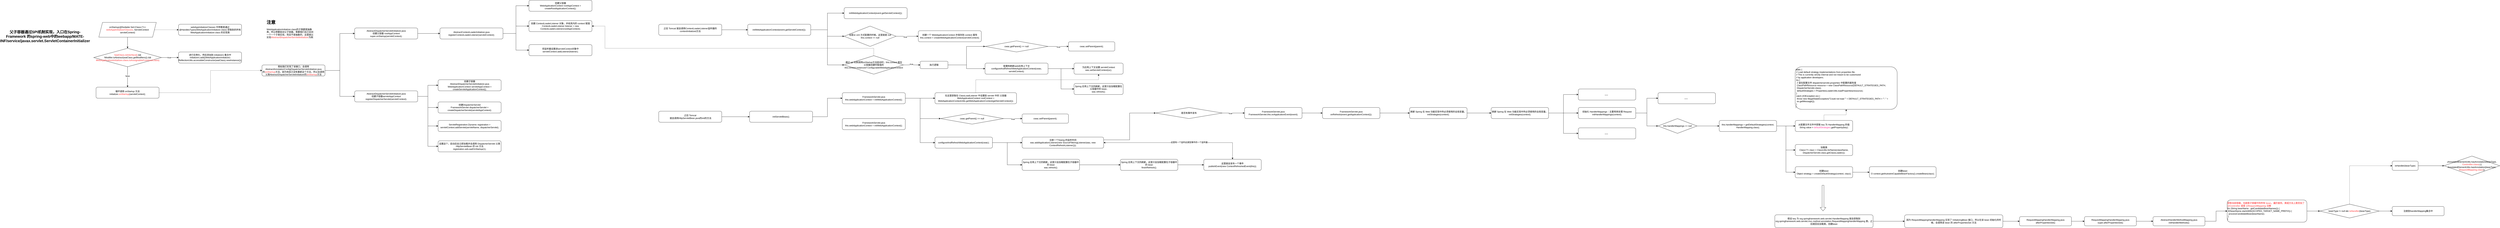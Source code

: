 <mxfile version="16.1.2" type="github">
  <diagram id="70LiV7wz0bi2Di8q39UR" name="第 1 页">
    <mxGraphModel dx="1577" dy="4300" grid="1" gridSize="10" guides="1" tooltips="1" connect="1" arrows="1" fold="1" page="1" pageScale="1" pageWidth="2339" pageHeight="3300" math="0" shadow="0">
      <root>
        <mxCell id="0" />
        <mxCell id="1" parent="0" />
        <mxCell id="CxRJg8WJ5stTx7T4FeH7-5" style="edgeStyle=orthogonalEdgeStyle;rounded=0;orthogonalLoop=1;jettySize=auto;html=1;exitX=1;exitY=0.5;exitDx=0;exitDy=0;fontColor=#FF6666;dashed=1;" parent="1" source="CxRJg8WJ5stTx7T4FeH7-1" target="CxRJg8WJ5stTx7T4FeH7-4" edge="1">
          <mxGeometry relative="1" as="geometry" />
        </mxCell>
        <mxCell id="CxRJg8WJ5stTx7T4FeH7-7" style="edgeStyle=orthogonalEdgeStyle;rounded=0;orthogonalLoop=1;jettySize=auto;html=1;exitX=0.5;exitY=1;exitDx=0;exitDy=0;fontColor=#000000;" parent="1" source="CxRJg8WJ5stTx7T4FeH7-1" target="CxRJg8WJ5stTx7T4FeH7-6" edge="1">
          <mxGeometry relative="1" as="geometry" />
        </mxCell>
        <mxCell id="CxRJg8WJ5stTx7T4FeH7-1" value="onStartup(@Nullable Set&amp;lt;Class&amp;lt;?&amp;gt;&amp;gt; &lt;b&gt;&lt;font color=&quot;#ff6666&quot;&gt;webAppInitializerClasses&lt;/font&gt;&lt;/b&gt;, ServletContext servletContext)" style="shape=parallelogram;perimeter=parallelogramPerimeter;whiteSpace=wrap;html=1;fixedSize=1;" parent="1" vertex="1">
          <mxGeometry x="570" y="80" width="310" height="80" as="geometry" />
        </mxCell>
        <mxCell id="CxRJg8WJ5stTx7T4FeH7-3" value="&lt;b&gt;&lt;font style=&quot;font-size: 20px&quot;&gt;父子容器通过SPI机制实现，入口在Spring-Framework 的spring-web中的webapp/MATE-INF/service/javax.servlet.ServletContainerInitializer&lt;/font&gt;&lt;/b&gt;" style="text;html=1;strokeColor=none;fillColor=none;align=center;verticalAlign=middle;whiteSpace=wrap;rounded=0;" parent="1" vertex="1">
          <mxGeometry x="40" y="30" width="480" height="250" as="geometry" />
        </mxCell>
        <mxCell id="CxRJg8WJ5stTx7T4FeH7-4" value="&lt;font color=&quot;#000000&quot;&gt;webAppInitializerClasses 中参数是通过 @HandlesTypes(WebApplicationInitializer.class) 获取到的所有 WebApplicationInitializer.class 的实现类&lt;/font&gt;" style="rounded=1;whiteSpace=wrap;html=1;fontColor=#FF6666;" parent="1" vertex="1">
          <mxGeometry x="1000" y="90" width="340" height="60" as="geometry" />
        </mxCell>
        <mxCell id="CxRJg8WJ5stTx7T4FeH7-10" style="edgeStyle=orthogonalEdgeStyle;rounded=0;orthogonalLoop=1;jettySize=auto;html=1;exitX=1;exitY=0.5;exitDx=0;exitDy=0;fontColor=#000000;" parent="1" source="CxRJg8WJ5stTx7T4FeH7-6" target="CxRJg8WJ5stTx7T4FeH7-9" edge="1">
          <mxGeometry relative="1" as="geometry" />
        </mxCell>
        <mxCell id="CxRJg8WJ5stTx7T4FeH7-11" value="true" style="edgeLabel;html=1;align=center;verticalAlign=middle;resizable=0;points=[];fontColor=#000000;" parent="CxRJg8WJ5stTx7T4FeH7-10" vertex="1" connectable="0">
          <mxGeometry x="-0.232" y="-2" relative="1" as="geometry">
            <mxPoint x="7" y="-2" as="offset" />
          </mxGeometry>
        </mxCell>
        <mxCell id="CxRJg8WJ5stTx7T4FeH7-13" style="edgeStyle=orthogonalEdgeStyle;rounded=0;orthogonalLoop=1;jettySize=auto;html=1;exitX=0.5;exitY=1;exitDx=0;exitDy=0;fontColor=#000000;" parent="1" source="CxRJg8WJ5stTx7T4FeH7-6" target="CxRJg8WJ5stTx7T4FeH7-12" edge="1">
          <mxGeometry relative="1" as="geometry" />
        </mxCell>
        <mxCell id="CxRJg8WJ5stTx7T4FeH7-14" value="false" style="edgeLabel;html=1;align=center;verticalAlign=middle;resizable=0;points=[];fontColor=#000000;" parent="CxRJg8WJ5stTx7T4FeH7-13" vertex="1" connectable="0">
          <mxGeometry x="-0.091" relative="1" as="geometry">
            <mxPoint as="offset" />
          </mxGeometry>
        </mxCell>
        <mxCell id="CxRJg8WJ5stTx7T4FeH7-6" value="&lt;b&gt;!waiClass.isInterface() &lt;/b&gt;&lt;font color=&quot;#000000&quot;&gt;&amp;amp;&amp;amp; !Modifier.isAbstract(waiClass.getModifiers()) &amp;amp;&amp;amp;&lt;/font&gt;&lt;br&gt;&lt;b&gt;WebApplicationInitializer.class.isAssignableFrom(waiClass)&lt;/b&gt;" style="rhombus;whiteSpace=wrap;html=1;fontColor=#FF6666;" parent="1" vertex="1">
          <mxGeometry x="542.5" y="220" width="365" height="100" as="geometry" />
        </mxCell>
        <mxCell id="CxRJg8WJ5stTx7T4FeH7-9" value="&lt;font color=&quot;#000000&quot;&gt;进行实例化，然后添加到 initializers 集合中&lt;br&gt;&lt;/font&gt;&lt;div&gt;&lt;font color=&quot;#000000&quot;&gt;initializers.add((WebApplicationInitializer)&lt;/font&gt;&lt;/div&gt;&lt;div&gt;&lt;font color=&quot;#000000&quot;&gt;&lt;span&gt;        &lt;/span&gt;ReflectionUtils.accessibleConstructor(waiClass).newInstance());&lt;/font&gt;&lt;/div&gt;" style="rounded=1;whiteSpace=wrap;html=1;fontColor=#FF6666;" parent="1" vertex="1">
          <mxGeometry x="1000" y="240" width="340" height="60" as="geometry" />
        </mxCell>
        <mxCell id="CxRJg8WJ5stTx7T4FeH7-18" style="edgeStyle=orthogonalEdgeStyle;rounded=0;orthogonalLoop=1;jettySize=auto;html=1;exitX=1;exitY=0.5;exitDx=0;exitDy=0;entryX=0;entryY=0.5;entryDx=0;entryDy=0;fontSize=20;fontColor=#FF6666;dashed=1;" parent="1" source="CxRJg8WJ5stTx7T4FeH7-12" target="CxRJg8WJ5stTx7T4FeH7-17" edge="1">
          <mxGeometry relative="1" as="geometry" />
        </mxCell>
        <mxCell id="CxRJg8WJ5stTx7T4FeH7-12" value="&lt;div&gt;&lt;font color=&quot;#000000&quot;&gt;循环调用 onStartup 方法&lt;/font&gt;&lt;/div&gt;&lt;div&gt;&lt;span style=&quot;color: rgb(0 , 0 , 0)&quot;&gt;   &lt;/span&gt;&lt;font color=&quot;#000000&quot;&gt;initializer.&lt;/font&gt;&lt;b&gt;onStartup&lt;/b&gt;&lt;font color=&quot;#000000&quot;&gt;(servletContext);&lt;/font&gt;&lt;/div&gt;" style="rounded=1;whiteSpace=wrap;html=1;fontColor=#FF6666;" parent="1" vertex="1">
          <mxGeometry x="555" y="430" width="340" height="60" as="geometry" />
        </mxCell>
        <mxCell id="CxRJg8WJ5stTx7T4FeH7-16" value="&lt;h1&gt;&lt;font color=&quot;#000000&quot;&gt;注意&lt;/font&gt;&lt;/h1&gt;&lt;p&gt;&lt;font color=&quot;#000000&quot;&gt;WebApplicationInitializer.class的子类都是抽象类，所以想要启动父子容器，需要我们自己去创一个一个子类实现，而且不是抽象的，这里就以实现&lt;/font&gt;&lt;b&gt;AbstractDispatcherServletInitializer&lt;/b&gt;&lt;font color=&quot;#000000&quot;&gt;为例&lt;/font&gt;&lt;br&gt;&lt;/p&gt;" style="text;html=1;strokeColor=none;fillColor=none;spacing=5;spacingTop=-20;whiteSpace=wrap;overflow=hidden;rounded=0;fontColor=#FF6666;" parent="1" vertex="1">
          <mxGeometry x="1470" y="60" width="270" height="120" as="geometry" />
        </mxCell>
        <mxCell id="CxRJg8WJ5stTx7T4FeH7-21" style="edgeStyle=orthogonalEdgeStyle;rounded=0;orthogonalLoop=1;jettySize=auto;html=1;exitX=1;exitY=0.5;exitDx=0;exitDy=0;entryX=0;entryY=0.5;entryDx=0;entryDy=0;fontSize=20;fontColor=#FF6666;" parent="1" source="CxRJg8WJ5stTx7T4FeH7-17" target="CxRJg8WJ5stTx7T4FeH7-19" edge="1">
          <mxGeometry relative="1" as="geometry" />
        </mxCell>
        <mxCell id="CxRJg8WJ5stTx7T4FeH7-22" style="edgeStyle=orthogonalEdgeStyle;rounded=0;orthogonalLoop=1;jettySize=auto;html=1;exitX=1;exitY=0.5;exitDx=0;exitDy=0;entryX=0;entryY=0.5;entryDx=0;entryDy=0;fontSize=20;fontColor=#FF6666;" parent="1" source="CxRJg8WJ5stTx7T4FeH7-17" target="CxRJg8WJ5stTx7T4FeH7-20" edge="1">
          <mxGeometry relative="1" as="geometry" />
        </mxCell>
        <mxCell id="CxRJg8WJ5stTx7T4FeH7-17" value="&lt;font color=&quot;#000000&quot;&gt;假如我们实现了该接口，会调用&lt;br&gt;AbstractAnnotationConfigDispatcherServletInitializer.java&lt;br&gt;的&lt;/font&gt;&lt;b&gt;onStartup&lt;/b&gt;&lt;font color=&quot;#000000&quot;&gt;方法，因为他自己没有重新这个方法，所以会调用父类AbstractDispatcherServletInitializer的&lt;/font&gt;&lt;b&gt;onStartup&lt;/b&gt;&lt;font color=&quot;#000000&quot;&gt;方法&lt;/font&gt;&lt;font color=&quot;#000000&quot;&gt;&lt;br&gt;&lt;/font&gt;" style="rounded=1;whiteSpace=wrap;html=1;fontColor=#FF6666;" parent="1" vertex="1">
          <mxGeometry x="1450" y="310" width="340" height="60" as="geometry" />
        </mxCell>
        <mxCell id="CxRJg8WJ5stTx7T4FeH7-24" style="edgeStyle=orthogonalEdgeStyle;rounded=0;orthogonalLoop=1;jettySize=auto;html=1;exitX=1;exitY=0.5;exitDx=0;exitDy=0;entryX=0;entryY=0.5;entryDx=0;entryDy=0;fontSize=20;fontColor=#FF6666;" parent="1" source="CxRJg8WJ5stTx7T4FeH7-19" target="CxRJg8WJ5stTx7T4FeH7-23" edge="1">
          <mxGeometry relative="1" as="geometry" />
        </mxCell>
        <mxCell id="CxRJg8WJ5stTx7T4FeH7-19" value="&lt;font color=&quot;#000000&quot;&gt;&lt;div&gt;AbstractDispatcherServletInitializer.java&lt;br&gt;&lt;/div&gt;&lt;div&gt;创建父容器 rootAppContext&lt;/div&gt;&lt;div&gt;&lt;span&gt;  &lt;/span&gt;super.onStartup(servletContext);&lt;/div&gt;&lt;/font&gt;" style="rounded=1;whiteSpace=wrap;html=1;fontColor=#FF6666;" parent="1" vertex="1">
          <mxGeometry x="1950" y="110" width="340" height="60" as="geometry" />
        </mxCell>
        <mxCell id="CxRJg8WJ5stTx7T4FeH7-32" style="edgeStyle=orthogonalEdgeStyle;rounded=0;orthogonalLoop=1;jettySize=auto;html=1;exitX=1;exitY=0.5;exitDx=0;exitDy=0;entryX=0;entryY=0.5;entryDx=0;entryDy=0;fontSize=20;fontColor=#FF6666;" parent="1" source="CxRJg8WJ5stTx7T4FeH7-20" target="CxRJg8WJ5stTx7T4FeH7-31" edge="1">
          <mxGeometry relative="1" as="geometry" />
        </mxCell>
        <mxCell id="CxRJg8WJ5stTx7T4FeH7-34" style="edgeStyle=orthogonalEdgeStyle;rounded=0;orthogonalLoop=1;jettySize=auto;html=1;exitX=1;exitY=0.5;exitDx=0;exitDy=0;entryX=0;entryY=0.5;entryDx=0;entryDy=0;fontSize=20;fontColor=#FF6666;" parent="1" source="CxRJg8WJ5stTx7T4FeH7-20" target="CxRJg8WJ5stTx7T4FeH7-33" edge="1">
          <mxGeometry relative="1" as="geometry" />
        </mxCell>
        <mxCell id="CxRJg8WJ5stTx7T4FeH7-36" style="edgeStyle=orthogonalEdgeStyle;rounded=0;orthogonalLoop=1;jettySize=auto;html=1;exitX=1;exitY=0.5;exitDx=0;exitDy=0;entryX=0;entryY=0.5;entryDx=0;entryDy=0;fontSize=20;fontColor=#FF6666;" parent="1" source="CxRJg8WJ5stTx7T4FeH7-20" target="CxRJg8WJ5stTx7T4FeH7-35" edge="1">
          <mxGeometry relative="1" as="geometry" />
        </mxCell>
        <mxCell id="CxRJg8WJ5stTx7T4FeH7-38" style="edgeStyle=orthogonalEdgeStyle;rounded=0;orthogonalLoop=1;jettySize=auto;html=1;exitX=1;exitY=0.5;exitDx=0;exitDy=0;entryX=0;entryY=0.5;entryDx=0;entryDy=0;fontSize=20;fontColor=#FF6666;" parent="1" source="CxRJg8WJ5stTx7T4FeH7-20" target="CxRJg8WJ5stTx7T4FeH7-37" edge="1">
          <mxGeometry relative="1" as="geometry" />
        </mxCell>
        <mxCell id="CxRJg8WJ5stTx7T4FeH7-20" value="&lt;font color=&quot;#000000&quot;&gt;&lt;div&gt;AbstractDispatcherServletInitializer.java&lt;/div&gt;&lt;div&gt;创建子容器servletAppContext&lt;/div&gt;&lt;div&gt;&lt;span&gt;  &lt;/span&gt;registerDispatcherServlet(servletContext);&lt;/div&gt;&lt;/font&gt;" style="rounded=1;whiteSpace=wrap;html=1;fontColor=#FF6666;" parent="1" vertex="1">
          <mxGeometry x="1950" y="450" width="340" height="60" as="geometry" />
        </mxCell>
        <mxCell id="CxRJg8WJ5stTx7T4FeH7-26" style="edgeStyle=orthogonalEdgeStyle;rounded=0;orthogonalLoop=1;jettySize=auto;html=1;exitX=1;exitY=0.5;exitDx=0;exitDy=0;entryX=0;entryY=0.5;entryDx=0;entryDy=0;fontSize=20;fontColor=#FF6666;" parent="1" source="CxRJg8WJ5stTx7T4FeH7-23" target="CxRJg8WJ5stTx7T4FeH7-25" edge="1">
          <mxGeometry relative="1" as="geometry" />
        </mxCell>
        <mxCell id="CxRJg8WJ5stTx7T4FeH7-28" style="edgeStyle=orthogonalEdgeStyle;rounded=0;orthogonalLoop=1;jettySize=auto;html=1;exitX=1;exitY=0.5;exitDx=0;exitDy=0;fontSize=20;fontColor=#FF6666;" parent="1" source="CxRJg8WJ5stTx7T4FeH7-23" target="CxRJg8WJ5stTx7T4FeH7-27" edge="1">
          <mxGeometry relative="1" as="geometry" />
        </mxCell>
        <mxCell id="CxRJg8WJ5stTx7T4FeH7-30" style="edgeStyle=orthogonalEdgeStyle;rounded=0;orthogonalLoop=1;jettySize=auto;html=1;exitX=1;exitY=0.5;exitDx=0;exitDy=0;entryX=0;entryY=0.5;entryDx=0;entryDy=0;fontSize=20;fontColor=#FF6666;" parent="1" source="CxRJg8WJ5stTx7T4FeH7-23" target="CxRJg8WJ5stTx7T4FeH7-29" edge="1">
          <mxGeometry relative="1" as="geometry" />
        </mxCell>
        <mxCell id="CxRJg8WJ5stTx7T4FeH7-23" value="&lt;font color=&quot;#000000&quot;&gt;&lt;div&gt;AbstractContextLoaderInitializer.java&lt;br&gt;&lt;/div&gt;&lt;div&gt;&lt;span&gt;  &lt;/span&gt;registerContextLoaderListener(servletContext);&lt;/div&gt;&lt;/font&gt;" style="rounded=1;whiteSpace=wrap;html=1;fontColor=#FF6666;" parent="1" vertex="1">
          <mxGeometry x="2410" y="110" width="340" height="60" as="geometry" />
        </mxCell>
        <mxCell id="CxRJg8WJ5stTx7T4FeH7-25" value="&lt;font color=&quot;#000000&quot;&gt;&lt;div&gt;创建父容器&lt;/div&gt;&lt;div&gt;&lt;span&gt;  &lt;/span&gt;WebApplicationContext rootAppContext = createRootApplicationContext();&lt;/div&gt;&lt;/font&gt;" style="rounded=1;whiteSpace=wrap;html=1;fontColor=#FF6666;" parent="1" vertex="1">
          <mxGeometry x="2890" y="-40" width="340" height="60" as="geometry" />
        </mxCell>
        <mxCell id="CxRJg8WJ5stTx7T4FeH7-27" value="&lt;font color=&quot;#000000&quot;&gt;&lt;div&gt;&lt;span&gt;创建 ContextLoaderListener 对象，并给其内的 context 赋值&lt;/span&gt;&lt;br&gt;&lt;/div&gt;&lt;div&gt;&lt;div&gt;&lt;span&gt;   &lt;/span&gt;ContextLoaderListener listener = new ContextLoaderListener(rootAppContext);&lt;/div&gt;&lt;/div&gt;&lt;/font&gt;" style="rounded=1;whiteSpace=wrap;html=1;fontColor=#FF6666;" parent="1" vertex="1">
          <mxGeometry x="2890" y="70" width="340" height="60" as="geometry" />
        </mxCell>
        <mxCell id="CxRJg8WJ5stTx7T4FeH7-29" value="&lt;font color=&quot;#000000&quot;&gt;将监听器设置进&lt;/font&gt;&lt;span style=&quot;color: rgb(0 , 0 , 0)&quot;&gt;servletContext对象中&lt;br&gt;&lt;/span&gt;&lt;span style=&quot;color: rgb(0 , 0 , 0)&quot;&gt;servletContext&lt;/span&gt;&lt;font color=&quot;#000000&quot;&gt;.addListener(listener);&lt;br&gt;&lt;/font&gt;" style="rounded=1;whiteSpace=wrap;html=1;fontColor=#FF6666;" parent="1" vertex="1">
          <mxGeometry x="2890" y="200" width="340" height="60" as="geometry" />
        </mxCell>
        <mxCell id="CxRJg8WJ5stTx7T4FeH7-31" value="&lt;div style=&quot;color: rgb(0 , 0 , 0)&quot;&gt;创建子容器&lt;/div&gt;&lt;font color=&quot;#000000&quot;&gt;&lt;div&gt;AbstractDispatcherServletInitializer.java&lt;/div&gt;&lt;div&gt;&lt;span&gt;WebApplicationContext servletAppContext = createServletApplicationContext();&lt;/span&gt;&lt;br&gt;&lt;/div&gt;&lt;/font&gt;" style="rounded=1;whiteSpace=wrap;html=1;fontColor=#FF6666;" parent="1" vertex="1">
          <mxGeometry x="2400" y="390" width="340" height="60" as="geometry" />
        </mxCell>
        <mxCell id="CxRJg8WJ5stTx7T4FeH7-33" value="&lt;div&gt;&lt;font color=&quot;#000000&quot;&gt;创建DispatcherServlet&lt;/font&gt;&lt;/div&gt;&lt;div&gt;&lt;font color=&quot;#000000&quot;&gt;FrameworkServlet dispatcherServlet = createDispatcherServlet(servletAppContext);&lt;/font&gt;&lt;br&gt;&lt;/div&gt;" style="rounded=1;whiteSpace=wrap;html=1;fontColor=#FF6666;" parent="1" vertex="1">
          <mxGeometry x="2400" y="510" width="340" height="60" as="geometry" />
        </mxCell>
        <mxCell id="CxRJg8WJ5stTx7T4FeH7-35" value="&lt;div&gt;&lt;font color=&quot;#000000&quot;&gt;ServletRegistration.Dynamic registration = servletContext.addServlet(servletName, dispatcherServlet);&lt;/font&gt;&lt;br&gt;&lt;/div&gt;" style="rounded=1;whiteSpace=wrap;html=1;fontColor=#FF6666;" parent="1" vertex="1">
          <mxGeometry x="2400" y="610" width="340" height="60" as="geometry" />
        </mxCell>
        <mxCell id="CxRJg8WJ5stTx7T4FeH7-37" value="&lt;div&gt;&lt;div&gt;&lt;font color=&quot;#000000&quot;&gt;设置这个，启动后会立即加载并会调用 DispatcherServlet 父类 HttpServletBean 的 init 方法&lt;/font&gt;&lt;/div&gt;&lt;div&gt;&lt;font color=&quot;#000000&quot;&gt;&lt;span&gt;  &lt;/span&gt;registration.setLoadOnStartup(1);&lt;/font&gt;&lt;/div&gt;&lt;/div&gt;" style="rounded=1;whiteSpace=wrap;html=1;fontColor=#FF6666;" parent="1" vertex="1">
          <mxGeometry x="2400" y="720" width="340" height="60" as="geometry" />
        </mxCell>
        <mxCell id="CxRJg8WJ5stTx7T4FeH7-42" style="edgeStyle=orthogonalEdgeStyle;rounded=0;orthogonalLoop=1;jettySize=auto;html=1;exitX=1;exitY=0.5;exitDx=0;exitDy=0;entryX=0;entryY=0.5;entryDx=0;entryDy=0;fontSize=20;fontColor=#FF6666;" parent="1" source="CxRJg8WJ5stTx7T4FeH7-40" target="CxRJg8WJ5stTx7T4FeH7-41" edge="1">
          <mxGeometry relative="1" as="geometry" />
        </mxCell>
        <mxCell id="CxRJg8WJ5stTx7T4FeH7-40" value="&lt;font color=&quot;#000000&quot;&gt;之后 Tomcat 就会调用ContextLoaderListener监听器的contextInitialized方法&lt;/font&gt;" style="rounded=1;whiteSpace=wrap;html=1;fontColor=#FF6666;" parent="1" vertex="1">
          <mxGeometry x="3590" y="90" width="340" height="60" as="geometry" />
        </mxCell>
        <mxCell id="CxRJg8WJ5stTx7T4FeH7-44" style="edgeStyle=orthogonalEdgeStyle;rounded=0;orthogonalLoop=1;jettySize=auto;html=1;exitX=1;exitY=0.5;exitDx=0;exitDy=0;entryX=0;entryY=0.5;entryDx=0;entryDy=0;fontSize=20;fontColor=#FF6666;" parent="1" source="CxRJg8WJ5stTx7T4FeH7-41" target="CxRJg8WJ5stTx7T4FeH7-43" edge="1">
          <mxGeometry relative="1" as="geometry" />
        </mxCell>
        <mxCell id="CxRJg8WJ5stTx7T4FeH7-51" style="edgeStyle=orthogonalEdgeStyle;rounded=0;orthogonalLoop=1;jettySize=auto;html=1;exitX=1;exitY=0.5;exitDx=0;exitDy=0;entryX=0;entryY=0.5;entryDx=0;entryDy=0;fontSize=12;fontColor=#000000;" parent="1" source="CxRJg8WJ5stTx7T4FeH7-41" target="CxRJg8WJ5stTx7T4FeH7-50" edge="1">
          <mxGeometry relative="1" as="geometry" />
        </mxCell>
        <mxCell id="Ng5JVmeW-zNZZsK0bWua-3" style="edgeStyle=orthogonalEdgeStyle;rounded=0;orthogonalLoop=1;jettySize=auto;html=1;exitX=1;exitY=0.5;exitDx=0;exitDy=0;entryX=0;entryY=0.5;entryDx=0;entryDy=0;" edge="1" parent="1" source="CxRJg8WJ5stTx7T4FeH7-41" target="Ng5JVmeW-zNZZsK0bWua-1">
          <mxGeometry relative="1" as="geometry" />
        </mxCell>
        <mxCell id="CxRJg8WJ5stTx7T4FeH7-41" value="&lt;font color=&quot;#000000&quot;&gt;initWebApplicationContext(event.getServletContext());&lt;/font&gt;" style="rounded=1;whiteSpace=wrap;html=1;fontColor=#FF6666;" parent="1" vertex="1">
          <mxGeometry x="4070" y="90" width="340" height="60" as="geometry" />
        </mxCell>
        <mxCell id="CxRJg8WJ5stTx7T4FeH7-43" value="&lt;font color=&quot;#000000&quot;&gt;initWebApplicationContext(event.getServletContext());&lt;/font&gt;" style="rounded=1;whiteSpace=wrap;html=1;fontColor=#FF6666;" parent="1" vertex="1">
          <mxGeometry x="4590" width="340" height="60" as="geometry" />
        </mxCell>
        <mxCell id="CxRJg8WJ5stTx7T4FeH7-53" style="edgeStyle=orthogonalEdgeStyle;rounded=0;orthogonalLoop=1;jettySize=auto;html=1;exitX=1;exitY=0.5;exitDx=0;exitDy=0;fontSize=12;fontColor=#000000;" parent="1" source="CxRJg8WJ5stTx7T4FeH7-50" target="CxRJg8WJ5stTx7T4FeH7-52" edge="1">
          <mxGeometry relative="1" as="geometry" />
        </mxCell>
        <mxCell id="Ng5JVmeW-zNZZsK0bWua-2" value="true" style="edgeLabel;html=1;align=center;verticalAlign=middle;resizable=0;points=[];" vertex="1" connectable="0" parent="CxRJg8WJ5stTx7T4FeH7-53">
          <mxGeometry x="-0.167" y="-4" relative="1" as="geometry">
            <mxPoint as="offset" />
          </mxGeometry>
        </mxCell>
        <mxCell id="CxRJg8WJ5stTx7T4FeH7-50" value="当是以 xml 方式配置的时候，这里就是 null &lt;br&gt;this.context == null" style="rhombus;whiteSpace=wrap;html=1;fontSize=12;fontColor=#000000;" parent="1" vertex="1">
          <mxGeometry x="4590" y="100" width="280" height="110" as="geometry" />
        </mxCell>
        <mxCell id="CxRJg8WJ5stTx7T4FeH7-52" value="&lt;div&gt;&lt;font color=&quot;#000000&quot;&gt;创建一个 WebApplicationContext 并保存到 context 属性&lt;/font&gt;&lt;/div&gt;&lt;div&gt;&lt;font color=&quot;#000000&quot;&gt;&lt;span&gt;    &lt;/span&gt;this.context = createWebApplicationContext(servletContext);&lt;/font&gt;&lt;/div&gt;" style="rounded=1;whiteSpace=wrap;html=1;fontColor=#FF6666;" parent="1" vertex="1">
          <mxGeometry x="4990" y="125" width="340" height="60" as="geometry" />
        </mxCell>
        <mxCell id="Ng5JVmeW-zNZZsK0bWua-4" style="edgeStyle=orthogonalEdgeStyle;rounded=0;orthogonalLoop=1;jettySize=auto;html=1;exitX=0.5;exitY=0;exitDx=0;exitDy=0;entryX=1;entryY=0.5;entryDx=0;entryDy=0;dashed=1;" edge="1" parent="1" source="Ng5JVmeW-zNZZsK0bWua-1" target="CxRJg8WJ5stTx7T4FeH7-27">
          <mxGeometry relative="1" as="geometry">
            <Array as="points">
              <mxPoint x="4750" y="220" />
              <mxPoint x="3300" y="220" />
              <mxPoint x="3300" y="100" />
            </Array>
          </mxGeometry>
        </mxCell>
        <mxCell id="Ng5JVmeW-zNZZsK0bWua-6" style="edgeStyle=orthogonalEdgeStyle;rounded=0;orthogonalLoop=1;jettySize=auto;html=1;exitX=1;exitY=0.5;exitDx=0;exitDy=0;entryX=0;entryY=0.5;entryDx=0;entryDy=0;" edge="1" parent="1" source="Ng5JVmeW-zNZZsK0bWua-1" target="Ng5JVmeW-zNZZsK0bWua-5">
          <mxGeometry relative="1" as="geometry" />
        </mxCell>
        <mxCell id="Ng5JVmeW-zNZZsK0bWua-7" value="true" style="edgeLabel;html=1;align=center;verticalAlign=middle;resizable=0;points=[];" vertex="1" connectable="0" parent="Ng5JVmeW-zNZZsK0bWua-6">
          <mxGeometry x="-0.073" y="4" relative="1" as="geometry">
            <mxPoint x="1" as="offset" />
          </mxGeometry>
        </mxCell>
        <mxCell id="Ng5JVmeW-zNZZsK0bWua-1" value="通过 spi 机制调用onStartup方法启动时，this.context 是在父容器创建时赋值的&lt;br&gt;this.context instanceof ConfigurableWebApplicationContext" style="rhombus;whiteSpace=wrap;html=1;fontSize=12;fontColor=#000000;" vertex="1" parent="1">
          <mxGeometry x="4590" y="260" width="320" height="100" as="geometry" />
        </mxCell>
        <mxCell id="Ng5JVmeW-zNZZsK0bWua-9" style="edgeStyle=orthogonalEdgeStyle;rounded=0;orthogonalLoop=1;jettySize=auto;html=1;exitX=1;exitY=0.5;exitDx=0;exitDy=0;entryX=0;entryY=0.5;entryDx=0;entryDy=0;" edge="1" parent="1" source="Ng5JVmeW-zNZZsK0bWua-5" target="Ng5JVmeW-zNZZsK0bWua-8">
          <mxGeometry relative="1" as="geometry" />
        </mxCell>
        <mxCell id="Ng5JVmeW-zNZZsK0bWua-14" style="edgeStyle=orthogonalEdgeStyle;rounded=0;orthogonalLoop=1;jettySize=auto;html=1;exitX=1;exitY=0.5;exitDx=0;exitDy=0;entryX=0;entryY=0.5;entryDx=0;entryDy=0;" edge="1" parent="1" source="Ng5JVmeW-zNZZsK0bWua-5" target="Ng5JVmeW-zNZZsK0bWua-10">
          <mxGeometry relative="1" as="geometry" />
        </mxCell>
        <mxCell id="Ng5JVmeW-zNZZsK0bWua-5" value="&lt;font color=&quot;#000000&quot;&gt;执行逻辑&lt;/font&gt;" style="rounded=1;whiteSpace=wrap;html=1;fontColor=#FF6666;" vertex="1" parent="1">
          <mxGeometry x="5000" y="290" width="150" height="40" as="geometry" />
        </mxCell>
        <mxCell id="Ng5JVmeW-zNZZsK0bWua-12" style="edgeStyle=orthogonalEdgeStyle;rounded=0;orthogonalLoop=1;jettySize=auto;html=1;exitX=1;exitY=0.5;exitDx=0;exitDy=0;" edge="1" parent="1" source="Ng5JVmeW-zNZZsK0bWua-8" target="Ng5JVmeW-zNZZsK0bWua-11">
          <mxGeometry relative="1" as="geometry" />
        </mxCell>
        <mxCell id="Ng5JVmeW-zNZZsK0bWua-13" value="true" style="edgeLabel;html=1;align=center;verticalAlign=middle;resizable=0;points=[];" vertex="1" connectable="0" parent="Ng5JVmeW-zNZZsK0bWua-12">
          <mxGeometry x="-0.011" y="-3" relative="1" as="geometry">
            <mxPoint x="1" as="offset" />
          </mxGeometry>
        </mxCell>
        <mxCell id="Ng5JVmeW-zNZZsK0bWua-8" value="&lt;font color=&quot;#000000&quot;&gt;cwac.getParent() == null&lt;/font&gt;" style="rhombus;whiteSpace=wrap;html=1;fontColor=#FF6666;" vertex="1" parent="1">
          <mxGeometry x="5350" y="180" width="340" height="60" as="geometry" />
        </mxCell>
        <mxCell id="Ng5JVmeW-zNZZsK0bWua-16" style="edgeStyle=orthogonalEdgeStyle;rounded=0;orthogonalLoop=1;jettySize=auto;html=1;exitX=1;exitY=0.5;exitDx=0;exitDy=0;" edge="1" parent="1" source="Ng5JVmeW-zNZZsK0bWua-10" target="Ng5JVmeW-zNZZsK0bWua-15">
          <mxGeometry relative="1" as="geometry" />
        </mxCell>
        <mxCell id="Ng5JVmeW-zNZZsK0bWua-18" style="edgeStyle=orthogonalEdgeStyle;rounded=0;orthogonalLoop=1;jettySize=auto;html=1;exitX=1;exitY=0.5;exitDx=0;exitDy=0;entryX=0;entryY=0.5;entryDx=0;entryDy=0;" edge="1" parent="1" source="Ng5JVmeW-zNZZsK0bWua-10" target="Ng5JVmeW-zNZZsK0bWua-17">
          <mxGeometry relative="1" as="geometry" />
        </mxCell>
        <mxCell id="Ng5JVmeW-zNZZsK0bWua-10" value="&lt;div&gt;&lt;font color=&quot;#000000&quot;&gt;配置和刷新web应用上下文&lt;/font&gt;&lt;/div&gt;&lt;div&gt;&lt;font color=&quot;#000000&quot;&gt;&lt;span&gt;					&lt;/span&gt;configureAndRefreshWebApplicationContext(cwac, servletContext);&lt;/font&gt;&lt;/div&gt;" style="rounded=1;whiteSpace=wrap;html=1;fontColor=#FF6666;" vertex="1" parent="1">
          <mxGeometry x="5350" y="300" width="340" height="60" as="geometry" />
        </mxCell>
        <mxCell id="Ng5JVmeW-zNZZsK0bWua-11" value="&lt;font color=&quot;#000000&quot;&gt;cwac.setParent(parent);&lt;/font&gt;" style="rounded=1;whiteSpace=wrap;html=1;fontColor=#FF6666;" vertex="1" parent="1">
          <mxGeometry x="5800" y="185" width="250" height="50" as="geometry" />
        </mxCell>
        <mxCell id="Ng5JVmeW-zNZZsK0bWua-15" value="&lt;div&gt;&lt;font color=&quot;#000000&quot;&gt;为应用上下文设置 servletContext&lt;/font&gt;&lt;/div&gt;&lt;div&gt;&lt;font color=&quot;#000000&quot;&gt;&lt;span&gt;		&lt;/span&gt;wac.setServletContext(sc);&lt;/font&gt;&lt;/div&gt;" style="rounded=1;whiteSpace=wrap;html=1;fontColor=#FF6666;" vertex="1" parent="1">
          <mxGeometry x="5830" y="300" width="265" height="60" as="geometry" />
        </mxCell>
        <mxCell id="Ng5JVmeW-zNZZsK0bWua-17" value="&lt;div&gt;&lt;font color=&quot;#000000&quot;&gt;Spring 应用上下文的刷新，这里只会加载配置在父容器中的 bean,&lt;/font&gt;&lt;/div&gt;&lt;div&gt;&lt;font color=&quot;#000000&quot;&gt;&lt;span&gt;		&lt;/span&gt;wac.refresh();&lt;/font&gt;&lt;/div&gt;" style="rounded=1;whiteSpace=wrap;html=1;fontColor=#FF6666;" vertex="1" parent="1">
          <mxGeometry x="5830" y="410" width="265" height="60" as="geometry" />
        </mxCell>
        <mxCell id="Ng5JVmeW-zNZZsK0bWua-21" style="edgeStyle=orthogonalEdgeStyle;rounded=0;orthogonalLoop=1;jettySize=auto;html=1;exitX=1;exitY=0.5;exitDx=0;exitDy=0;" edge="1" parent="1" source="Ng5JVmeW-zNZZsK0bWua-19" target="Ng5JVmeW-zNZZsK0bWua-20">
          <mxGeometry relative="1" as="geometry" />
        </mxCell>
        <mxCell id="Ng5JVmeW-zNZZsK0bWua-19" value="&lt;font color=&quot;#000000&quot;&gt;之后 Tomcat&lt;br&gt;&amp;nbsp;就会调用HttpServletBean.java的init的方法&lt;/font&gt;" style="rounded=1;whiteSpace=wrap;html=1;fontColor=#FF6666;" vertex="1" parent="1">
          <mxGeometry x="3590" y="560" width="340" height="60" as="geometry" />
        </mxCell>
        <mxCell id="Ng5JVmeW-zNZZsK0bWua-23" style="edgeStyle=orthogonalEdgeStyle;rounded=0;orthogonalLoop=1;jettySize=auto;html=1;exitX=1;exitY=0.5;exitDx=0;exitDy=0;entryX=0;entryY=0.5;entryDx=0;entryDy=0;" edge="1" parent="1" source="Ng5JVmeW-zNZZsK0bWua-20" target="Ng5JVmeW-zNZZsK0bWua-22">
          <mxGeometry relative="1" as="geometry" />
        </mxCell>
        <mxCell id="Ng5JVmeW-zNZZsK0bWua-20" value="&lt;font color=&quot;#000000&quot;&gt;initServletBean();&lt;/font&gt;" style="rounded=1;whiteSpace=wrap;html=1;fontColor=#FF6666;" vertex="1" parent="1">
          <mxGeometry x="4080" y="560" width="340" height="60" as="geometry" />
        </mxCell>
        <mxCell id="Ng5JVmeW-zNZZsK0bWua-26" style="edgeStyle=orthogonalEdgeStyle;rounded=0;orthogonalLoop=1;jettySize=auto;html=1;exitX=1;exitY=0.5;exitDx=0;exitDy=0;" edge="1" parent="1" source="Ng5JVmeW-zNZZsK0bWua-22" target="Ng5JVmeW-zNZZsK0bWua-25">
          <mxGeometry relative="1" as="geometry" />
        </mxCell>
        <mxCell id="Ng5JVmeW-zNZZsK0bWua-30" style="edgeStyle=orthogonalEdgeStyle;rounded=0;orthogonalLoop=1;jettySize=auto;html=1;exitX=1;exitY=0.5;exitDx=0;exitDy=0;entryX=0;entryY=0.5;entryDx=0;entryDy=0;" edge="1" parent="1" source="Ng5JVmeW-zNZZsK0bWua-22" target="Ng5JVmeW-zNZZsK0bWua-33">
          <mxGeometry relative="1" as="geometry">
            <Array as="points">
              <mxPoint x="5000" y="490" />
              <mxPoint x="5000" y="600" />
              <mxPoint x="5110" y="600" />
            </Array>
          </mxGeometry>
        </mxCell>
        <mxCell id="Ng5JVmeW-zNZZsK0bWua-36" style="edgeStyle=orthogonalEdgeStyle;rounded=0;orthogonalLoop=1;jettySize=auto;html=1;exitX=1;exitY=0.5;exitDx=0;exitDy=0;entryX=0;entryY=0.5;entryDx=0;entryDy=0;" edge="1" parent="1" source="Ng5JVmeW-zNZZsK0bWua-22" target="Ng5JVmeW-zNZZsK0bWua-29">
          <mxGeometry relative="1" as="geometry" />
        </mxCell>
        <mxCell id="Ng5JVmeW-zNZZsK0bWua-22" value="&lt;font color=&quot;#000000&quot;&gt;FrameworkServlet.java&lt;br&gt;this.webApplicationContext = initWebApplicationContext();&lt;/font&gt;" style="rounded=1;whiteSpace=wrap;html=1;fontColor=#FF6666;" vertex="1" parent="1">
          <mxGeometry x="4580" y="460" width="340" height="60" as="geometry" />
        </mxCell>
        <mxCell id="Ng5JVmeW-zNZZsK0bWua-24" value="&lt;font color=&quot;#000000&quot;&gt;FrameworkServlet.java&lt;br&gt;this.webApplicationContext = initWebApplicationContext();&lt;/font&gt;" style="rounded=1;whiteSpace=wrap;html=1;fontColor=#FF6666;" vertex="1" parent="1">
          <mxGeometry x="4580" y="600" width="340" height="60" as="geometry" />
        </mxCell>
        <mxCell id="Ng5JVmeW-zNZZsK0bWua-27" style="edgeStyle=orthogonalEdgeStyle;rounded=0;orthogonalLoop=1;jettySize=auto;html=1;exitX=0.5;exitY=0;exitDx=0;exitDy=0;entryX=0.5;entryY=1;entryDx=0;entryDy=0;dashed=1;" edge="1" parent="1" source="Ng5JVmeW-zNZZsK0bWua-25" target="Ng5JVmeW-zNZZsK0bWua-15">
          <mxGeometry relative="1" as="geometry">
            <Array as="points">
              <mxPoint x="5300" y="390" />
              <mxPoint x="5962" y="390" />
            </Array>
          </mxGeometry>
        </mxCell>
        <mxCell id="Ng5JVmeW-zNZZsK0bWua-25" value="&lt;div&gt;&lt;font color=&quot;#000000&quot;&gt;在这里获取在 ClassLoadListener 中设置到 servlet 中的 父容器&lt;/font&gt;&lt;/div&gt;&lt;div&gt;&lt;font color=&quot;#000000&quot;&gt;&lt;span&gt;		&lt;/span&gt;WebApplicationContext rootContext =&lt;/font&gt;&lt;/div&gt;&lt;div&gt;&lt;font color=&quot;#000000&quot;&gt;&lt;span&gt;				&lt;/span&gt;WebApplicationContextUtils.getWebApplicationContext(getServletContext());&lt;/font&gt;&lt;/div&gt;" style="rounded=1;whiteSpace=wrap;html=1;fontColor=#FF6666;" vertex="1" parent="1">
          <mxGeometry x="5080" y="460" width="440" height="60" as="geometry" />
        </mxCell>
        <mxCell id="Ng5JVmeW-zNZZsK0bWua-38" style="edgeStyle=orthogonalEdgeStyle;rounded=0;orthogonalLoop=1;jettySize=auto;html=1;exitX=1;exitY=0.5;exitDx=0;exitDy=0;entryX=0;entryY=0.5;entryDx=0;entryDy=0;" edge="1" parent="1" source="Ng5JVmeW-zNZZsK0bWua-29" target="Ng5JVmeW-zNZZsK0bWua-37">
          <mxGeometry relative="1" as="geometry" />
        </mxCell>
        <mxCell id="Ng5JVmeW-zNZZsK0bWua-40" style="edgeStyle=orthogonalEdgeStyle;rounded=0;orthogonalLoop=1;jettySize=auto;html=1;exitX=1;exitY=0.5;exitDx=0;exitDy=0;" edge="1" parent="1" source="Ng5JVmeW-zNZZsK0bWua-29" target="Ng5JVmeW-zNZZsK0bWua-39">
          <mxGeometry relative="1" as="geometry" />
        </mxCell>
        <mxCell id="Ng5JVmeW-zNZZsK0bWua-29" value="&lt;font color=&quot;#000000&quot;&gt;configureAndRefreshWebApplicationContext(cwac);&lt;/font&gt;" style="rounded=1;whiteSpace=wrap;html=1;fontColor=#FF6666;" vertex="1" parent="1">
          <mxGeometry x="5080" y="700" width="310" height="60" as="geometry" />
        </mxCell>
        <mxCell id="Ng5JVmeW-zNZZsK0bWua-31" style="edgeStyle=orthogonalEdgeStyle;rounded=0;orthogonalLoop=1;jettySize=auto;html=1;exitX=1;exitY=0.5;exitDx=0;exitDy=0;" edge="1" parent="1" source="Ng5JVmeW-zNZZsK0bWua-33" target="Ng5JVmeW-zNZZsK0bWua-34">
          <mxGeometry relative="1" as="geometry" />
        </mxCell>
        <mxCell id="Ng5JVmeW-zNZZsK0bWua-32" value="true" style="edgeLabel;html=1;align=center;verticalAlign=middle;resizable=0;points=[];" vertex="1" connectable="0" parent="Ng5JVmeW-zNZZsK0bWua-31">
          <mxGeometry x="-0.011" y="-3" relative="1" as="geometry">
            <mxPoint x="1" as="offset" />
          </mxGeometry>
        </mxCell>
        <mxCell id="Ng5JVmeW-zNZZsK0bWua-33" value="&lt;font color=&quot;#000000&quot;&gt;cwac.getParent() == null&lt;/font&gt;" style="rhombus;whiteSpace=wrap;html=1;fontColor=#FF6666;" vertex="1" parent="1">
          <mxGeometry x="5110" y="570" width="340" height="60" as="geometry" />
        </mxCell>
        <mxCell id="Ng5JVmeW-zNZZsK0bWua-34" value="&lt;font color=&quot;#000000&quot;&gt;cwac.setParent(parent);&lt;/font&gt;" style="rounded=1;whiteSpace=wrap;html=1;fontColor=#FF6666;" vertex="1" parent="1">
          <mxGeometry x="5550" y="575" width="250" height="50" as="geometry" />
        </mxCell>
        <mxCell id="Ng5JVmeW-zNZZsK0bWua-42" style="edgeStyle=orthogonalEdgeStyle;rounded=0;orthogonalLoop=1;jettySize=auto;html=1;exitX=1;exitY=0.5;exitDx=0;exitDy=0;" edge="1" parent="1" source="Ng5JVmeW-zNZZsK0bWua-37" target="Ng5JVmeW-zNZZsK0bWua-41">
          <mxGeometry relative="1" as="geometry" />
        </mxCell>
        <mxCell id="Ng5JVmeW-zNZZsK0bWua-37" value="&lt;span style=&quot;color: rgb(0 , 0 , 0)&quot;&gt;Spring 应用上下文的刷新，这里只会加载配置在子容器中的 bean&lt;br&gt;&lt;/span&gt;&lt;font color=&quot;#000000&quot;&gt;wac.refresh();&lt;/font&gt;" style="rounded=1;whiteSpace=wrap;html=1;fontColor=#FF6666;" vertex="1" parent="1">
          <mxGeometry x="5550" y="820" width="310" height="60" as="geometry" />
        </mxCell>
        <mxCell id="Ng5JVmeW-zNZZsK0bWua-47" style="edgeStyle=orthogonalEdgeStyle;rounded=0;orthogonalLoop=1;jettySize=auto;html=1;dashed=1;" edge="1" parent="1" source="Ng5JVmeW-zNZZsK0bWua-39" target="Ng5JVmeW-zNZZsK0bWua-43">
          <mxGeometry relative="1" as="geometry" />
        </mxCell>
        <mxCell id="Ng5JVmeW-zNZZsK0bWua-49" style="edgeStyle=orthogonalEdgeStyle;rounded=0;orthogonalLoop=1;jettySize=auto;html=1;exitX=1;exitY=0.25;exitDx=0;exitDy=0;entryX=0;entryY=0.5;entryDx=0;entryDy=0;" edge="1" parent="1" source="Ng5JVmeW-zNZZsK0bWua-39" target="Ng5JVmeW-zNZZsK0bWua-48">
          <mxGeometry relative="1" as="geometry" />
        </mxCell>
        <mxCell id="Ng5JVmeW-zNZZsK0bWua-39" value="&lt;font color=&quot;#000000&quot;&gt;注册一个Srping 的监听时间&lt;br&gt;wac.addApplicationListener(new SourceFilteringListener(wac, new ContextRefreshListener()));&lt;/font&gt;" style="rounded=1;whiteSpace=wrap;html=1;fontColor=#FF6666;" vertex="1" parent="1">
          <mxGeometry x="5550" y="700" width="440" height="60" as="geometry" />
        </mxCell>
        <mxCell id="Ng5JVmeW-zNZZsK0bWua-44" style="edgeStyle=orthogonalEdgeStyle;rounded=0;orthogonalLoop=1;jettySize=auto;html=1;exitX=1;exitY=0.5;exitDx=0;exitDy=0;" edge="1" parent="1" source="Ng5JVmeW-zNZZsK0bWua-41" target="Ng5JVmeW-zNZZsK0bWua-43">
          <mxGeometry relative="1" as="geometry" />
        </mxCell>
        <mxCell id="Ng5JVmeW-zNZZsK0bWua-41" value="&lt;span style=&quot;color: rgb(0 , 0 , 0)&quot;&gt;Spring 应用上下文的刷新，这里只会加载配置在子容器中的 bean&lt;br&gt;&lt;/span&gt;&lt;font color=&quot;#000000&quot;&gt;finishRefresh();&lt;/font&gt;" style="rounded=1;whiteSpace=wrap;html=1;fontColor=#FF6666;" vertex="1" parent="1">
          <mxGeometry x="6080" y="820" width="310" height="60" as="geometry" />
        </mxCell>
        <mxCell id="Ng5JVmeW-zNZZsK0bWua-45" style="edgeStyle=orthogonalEdgeStyle;rounded=0;orthogonalLoop=1;jettySize=auto;html=1;exitX=0.5;exitY=0;exitDx=0;exitDy=0;entryX=1;entryY=0.5;entryDx=0;entryDy=0;dashed=1;" edge="1" parent="1" source="Ng5JVmeW-zNZZsK0bWua-43" target="Ng5JVmeW-zNZZsK0bWua-39">
          <mxGeometry relative="1" as="geometry" />
        </mxCell>
        <mxCell id="Ng5JVmeW-zNZZsK0bWua-46" value="这里有一个监听此类型事件的一个监听器" style="edgeLabel;html=1;align=center;verticalAlign=middle;resizable=0;points=[];" vertex="1" connectable="0" parent="Ng5JVmeW-zNZZsK0bWua-45">
          <mxGeometry x="-0.174" y="-2" relative="1" as="geometry">
            <mxPoint as="offset" />
          </mxGeometry>
        </mxCell>
        <mxCell id="Ng5JVmeW-zNZZsK0bWua-43" value="&lt;font color=&quot;#000000&quot;&gt;这里就会发布一个事件&lt;br&gt;publishEvent(new ContextRefreshedEvent(this));&lt;/font&gt;" style="rounded=1;whiteSpace=wrap;html=1;fontColor=#FF6666;" vertex="1" parent="1">
          <mxGeometry x="6530" y="820" width="310" height="60" as="geometry" />
        </mxCell>
        <mxCell id="Ng5JVmeW-zNZZsK0bWua-51" style="edgeStyle=orthogonalEdgeStyle;rounded=0;orthogonalLoop=1;jettySize=auto;html=1;exitX=1;exitY=0.5;exitDx=0;exitDy=0;" edge="1" parent="1" source="Ng5JVmeW-zNZZsK0bWua-48" target="Ng5JVmeW-zNZZsK0bWua-50">
          <mxGeometry relative="1" as="geometry" />
        </mxCell>
        <mxCell id="Ng5JVmeW-zNZZsK0bWua-52" value="true" style="edgeLabel;html=1;align=center;verticalAlign=middle;resizable=0;points=[];" vertex="1" connectable="0" parent="Ng5JVmeW-zNZZsK0bWua-51">
          <mxGeometry x="-0.272" y="-2" relative="1" as="geometry">
            <mxPoint as="offset" />
          </mxGeometry>
        </mxCell>
        <mxCell id="Ng5JVmeW-zNZZsK0bWua-48" value="&lt;font color=&quot;#000000&quot;&gt;是否有事件发布&lt;/font&gt;" style="rhombus;whiteSpace=wrap;html=1;fontColor=#FF6666;" vertex="1" parent="1">
          <mxGeometry x="6270" y="540" width="360" height="60" as="geometry" />
        </mxCell>
        <mxCell id="Ng5JVmeW-zNZZsK0bWua-54" style="edgeStyle=orthogonalEdgeStyle;rounded=0;orthogonalLoop=1;jettySize=auto;html=1;exitX=1;exitY=0.5;exitDx=0;exitDy=0;entryX=0;entryY=0.5;entryDx=0;entryDy=0;" edge="1" parent="1" source="Ng5JVmeW-zNZZsK0bWua-50" target="Ng5JVmeW-zNZZsK0bWua-53">
          <mxGeometry relative="1" as="geometry" />
        </mxCell>
        <mxCell id="Ng5JVmeW-zNZZsK0bWua-50" value="&lt;font color=&quot;#000000&quot;&gt;FrameworkServlet.java&lt;br&gt;FrameworkServlet.this.onApplicationEvent(event);&lt;/font&gt;" style="rounded=1;whiteSpace=wrap;html=1;fontColor=#FF6666;" vertex="1" parent="1">
          <mxGeometry x="6750" y="540" width="310" height="60" as="geometry" />
        </mxCell>
        <mxCell id="Ng5JVmeW-zNZZsK0bWua-56" style="edgeStyle=orthogonalEdgeStyle;rounded=0;orthogonalLoop=1;jettySize=auto;html=1;exitX=1;exitY=0.5;exitDx=0;exitDy=0;" edge="1" parent="1" source="Ng5JVmeW-zNZZsK0bWua-53" target="Ng5JVmeW-zNZZsK0bWua-55">
          <mxGeometry relative="1" as="geometry" />
        </mxCell>
        <mxCell id="Ng5JVmeW-zNZZsK0bWua-53" value="&lt;font color=&quot;#000000&quot;&gt;FrameworkServlet.java&lt;br&gt;onRefresh(event.getApplicationContext());&lt;/font&gt;" style="rounded=1;whiteSpace=wrap;html=1;fontColor=#FF6666;" vertex="1" parent="1">
          <mxGeometry x="7170" y="540" width="310" height="60" as="geometry" />
        </mxCell>
        <mxCell id="Ng5JVmeW-zNZZsK0bWua-59" style="edgeStyle=orthogonalEdgeStyle;rounded=0;orthogonalLoop=1;jettySize=auto;html=1;exitX=1;exitY=0.5;exitDx=0;exitDy=0;entryX=0;entryY=0.5;entryDx=0;entryDy=0;" edge="1" parent="1" source="Ng5JVmeW-zNZZsK0bWua-55" target="Ng5JVmeW-zNZZsK0bWua-57">
          <mxGeometry relative="1" as="geometry" />
        </mxCell>
        <mxCell id="Ng5JVmeW-zNZZsK0bWua-55" value="&lt;div&gt;&lt;font color=&quot;#000000&quot;&gt;刷新 Spring 在 Web 功能实现中所必须使用的全局变量。&lt;/font&gt;&lt;/div&gt;&lt;div&gt;&lt;font color=&quot;#000000&quot;&gt;&lt;span&gt;		&lt;/span&gt;initStrategies(context);&lt;/font&gt;&lt;/div&gt;" style="rounded=1;whiteSpace=wrap;html=1;fontColor=#FF6666;" vertex="1" parent="1">
          <mxGeometry x="7640" y="540" width="310" height="60" as="geometry" />
        </mxCell>
        <mxCell id="Ng5JVmeW-zNZZsK0bWua-61" style="edgeStyle=orthogonalEdgeStyle;rounded=0;orthogonalLoop=1;jettySize=auto;html=1;exitX=1;exitY=0.5;exitDx=0;exitDy=0;entryX=0;entryY=0.5;entryDx=0;entryDy=0;" edge="1" parent="1" source="Ng5JVmeW-zNZZsK0bWua-57" target="Ng5JVmeW-zNZZsK0bWua-60">
          <mxGeometry relative="1" as="geometry" />
        </mxCell>
        <mxCell id="Ng5JVmeW-zNZZsK0bWua-64" style="edgeStyle=orthogonalEdgeStyle;rounded=0;orthogonalLoop=1;jettySize=auto;html=1;exitX=1;exitY=0.5;exitDx=0;exitDy=0;" edge="1" parent="1" source="Ng5JVmeW-zNZZsK0bWua-57" target="Ng5JVmeW-zNZZsK0bWua-63">
          <mxGeometry relative="1" as="geometry" />
        </mxCell>
        <mxCell id="Ng5JVmeW-zNZZsK0bWua-65" style="edgeStyle=orthogonalEdgeStyle;rounded=0;orthogonalLoop=1;jettySize=auto;html=1;exitX=1;exitY=0.5;exitDx=0;exitDy=0;entryX=0;entryY=0.5;entryDx=0;entryDy=0;" edge="1" parent="1" source="Ng5JVmeW-zNZZsK0bWua-57" target="Ng5JVmeW-zNZZsK0bWua-62">
          <mxGeometry relative="1" as="geometry" />
        </mxCell>
        <mxCell id="Ng5JVmeW-zNZZsK0bWua-57" value="&lt;div&gt;&lt;font color=&quot;#000000&quot;&gt;刷新 Spring 在 Web 功能实现中所必须使用的全局变量。&lt;/font&gt;&lt;/div&gt;&lt;div&gt;&lt;font color=&quot;#000000&quot;&gt;&lt;span&gt;		&lt;/span&gt;initStrategies(context);&lt;/font&gt;&lt;/div&gt;" style="rounded=1;whiteSpace=wrap;html=1;fontColor=#FF6666;" vertex="1" parent="1">
          <mxGeometry x="8080" y="540" width="310" height="60" as="geometry" />
        </mxCell>
        <mxCell id="Ng5JVmeW-zNZZsK0bWua-60" value="&lt;div&gt;&lt;font color=&quot;#000000&quot;&gt;。。。&lt;/font&gt;&lt;/div&gt;" style="rounded=1;whiteSpace=wrap;html=1;fontColor=#FF6666;" vertex="1" parent="1">
          <mxGeometry x="8550" y="440" width="310" height="60" as="geometry" />
        </mxCell>
        <mxCell id="Ng5JVmeW-zNZZsK0bWua-62" value="&lt;div&gt;&lt;font color=&quot;#000000&quot;&gt;。。。&lt;/font&gt;&lt;/div&gt;" style="rounded=1;whiteSpace=wrap;html=1;fontColor=#FF6666;" vertex="1" parent="1">
          <mxGeometry x="8550" y="650" width="310" height="60" as="geometry" />
        </mxCell>
        <mxCell id="Ng5JVmeW-zNZZsK0bWua-67" style="edgeStyle=orthogonalEdgeStyle;rounded=0;orthogonalLoop=1;jettySize=auto;html=1;exitX=1;exitY=0.5;exitDx=0;exitDy=0;entryX=0;entryY=0.5;entryDx=0;entryDy=0;" edge="1" parent="1" source="Ng5JVmeW-zNZZsK0bWua-63" target="Ng5JVmeW-zNZZsK0bWua-66">
          <mxGeometry relative="1" as="geometry" />
        </mxCell>
        <mxCell id="Ng5JVmeW-zNZZsK0bWua-69" style="edgeStyle=orthogonalEdgeStyle;rounded=0;orthogonalLoop=1;jettySize=auto;html=1;exitX=1;exitY=0.5;exitDx=0;exitDy=0;entryX=0;entryY=0.5;entryDx=0;entryDy=0;" edge="1" parent="1" source="Ng5JVmeW-zNZZsK0bWua-63" target="Ng5JVmeW-zNZZsK0bWua-68">
          <mxGeometry relative="1" as="geometry" />
        </mxCell>
        <mxCell id="Ng5JVmeW-zNZZsK0bWua-63" value="&lt;div&gt;&lt;font color=&quot;#000000&quot;&gt;初始化 HandlerMappings：主要用来处理 Request&lt;/font&gt;&lt;/div&gt;&lt;div&gt;&lt;font color=&quot;#000000&quot;&gt;&lt;span&gt;		&lt;/span&gt;initHandlerMappings(context);&lt;/font&gt;&lt;/div&gt;" style="rounded=1;whiteSpace=wrap;html=1;fontColor=#FF6666;" vertex="1" parent="1">
          <mxGeometry x="8550" y="540" width="310" height="60" as="geometry" />
        </mxCell>
        <mxCell id="Ng5JVmeW-zNZZsK0bWua-66" value="&lt;div&gt;&lt;font color=&quot;#000000&quot;&gt;。。。&lt;/font&gt;&lt;/div&gt;" style="rounded=1;whiteSpace=wrap;html=1;fontColor=#FF6666;" vertex="1" parent="1">
          <mxGeometry x="8980" y="460" width="310" height="60" as="geometry" />
        </mxCell>
        <mxCell id="Ng5JVmeW-zNZZsK0bWua-71" style="edgeStyle=orthogonalEdgeStyle;rounded=0;orthogonalLoop=1;jettySize=auto;html=1;exitX=1;exitY=0.5;exitDx=0;exitDy=0;" edge="1" parent="1" source="Ng5JVmeW-zNZZsK0bWua-68" target="Ng5JVmeW-zNZZsK0bWua-70">
          <mxGeometry relative="1" as="geometry" />
        </mxCell>
        <mxCell id="Ng5JVmeW-zNZZsK0bWua-68" value="this.handlerMappings == null" style="rhombus;whiteSpace=wrap;html=1;" vertex="1" parent="1">
          <mxGeometry x="8980" y="600" width="210" height="80" as="geometry" />
        </mxCell>
        <mxCell id="Ng5JVmeW-zNZZsK0bWua-73" style="edgeStyle=orthogonalEdgeStyle;rounded=0;orthogonalLoop=1;jettySize=auto;html=1;exitX=1;exitY=0.5;exitDx=0;exitDy=0;entryX=0;entryY=0.5;entryDx=0;entryDy=0;" edge="1" parent="1" source="Ng5JVmeW-zNZZsK0bWua-70" target="Ng5JVmeW-zNZZsK0bWua-72">
          <mxGeometry relative="1" as="geometry" />
        </mxCell>
        <mxCell id="Ng5JVmeW-zNZZsK0bWua-80" style="edgeStyle=orthogonalEdgeStyle;rounded=0;orthogonalLoop=1;jettySize=auto;html=1;exitX=1;exitY=0.5;exitDx=0;exitDy=0;entryX=0;entryY=0.5;entryDx=0;entryDy=0;fontColor=#000000;" edge="1" parent="1" source="Ng5JVmeW-zNZZsK0bWua-70" target="Ng5JVmeW-zNZZsK0bWua-76">
          <mxGeometry relative="1" as="geometry" />
        </mxCell>
        <mxCell id="Ng5JVmeW-zNZZsK0bWua-81" style="edgeStyle=orthogonalEdgeStyle;rounded=0;orthogonalLoop=1;jettySize=auto;html=1;exitX=1;exitY=0.5;exitDx=0;exitDy=0;entryX=0;entryY=0.5;entryDx=0;entryDy=0;fontColor=#000000;" edge="1" parent="1" source="Ng5JVmeW-zNZZsK0bWua-70" target="Ng5JVmeW-zNZZsK0bWua-77">
          <mxGeometry relative="1" as="geometry" />
        </mxCell>
        <mxCell id="Ng5JVmeW-zNZZsK0bWua-70" value="&lt;font color=&quot;#000000&quot;&gt;this.handlerMappings = getDefaultStrategies(context, HandlerMapping.class);&lt;/font&gt;" style="rounded=1;whiteSpace=wrap;html=1;fontColor=#FF6666;" vertex="1" parent="1">
          <mxGeometry x="9310" y="610" width="310" height="60" as="geometry" />
        </mxCell>
        <mxCell id="Ng5JVmeW-zNZZsK0bWua-75" style="edgeStyle=orthogonalEdgeStyle;rounded=0;orthogonalLoop=1;jettySize=auto;html=1;exitX=0.5;exitY=0;exitDx=0;exitDy=0;entryX=0.5;entryY=1;entryDx=0;entryDy=0;dashed=1;" edge="1" parent="1" source="Ng5JVmeW-zNZZsK0bWua-72" target="Ng5JVmeW-zNZZsK0bWua-74">
          <mxGeometry relative="1" as="geometry" />
        </mxCell>
        <mxCell id="Ng5JVmeW-zNZZsK0bWua-72" value="&lt;font color=&quot;#000000&quot;&gt;从配置文件文件中获取 key 为&amp;nbsp;&lt;/font&gt;&lt;span style=&quot;color: rgb(0 , 0 , 0)&quot;&gt;HandlerMapping 的值&lt;/span&gt;&lt;font color=&quot;#000000&quot;&gt;&lt;br&gt;String value = &lt;/font&gt;&lt;font color=&quot;#ff3399&quot;&gt;defaultStrategies&lt;/font&gt;&lt;font color=&quot;#000000&quot;&gt;.getProperty(key);&lt;/font&gt;" style="rounded=1;whiteSpace=wrap;html=1;fontColor=#FF6666;" vertex="1" parent="1">
          <mxGeometry x="9720" y="610" width="310" height="60" as="geometry" />
        </mxCell>
        <mxCell id="Ng5JVmeW-zNZZsK0bWua-74" value="&lt;div&gt;&lt;font color=&quot;#000000&quot;&gt;static {&lt;/font&gt;&lt;/div&gt;&lt;div&gt;&lt;font color=&quot;#000000&quot;&gt;&lt;span&gt;		&lt;/span&gt;&lt;span style=&quot;white-space: pre&quot;&gt;	&lt;/span&gt;// Load default strategy implementations from properties file.&lt;/font&gt;&lt;/div&gt;&lt;div&gt;&lt;font color=&quot;#000000&quot;&gt;&lt;span&gt;		&lt;/span&gt;&lt;span style=&quot;white-space: pre&quot;&gt;	&lt;/span&gt;// This is currently strictly internal and not meant to be customized&lt;/font&gt;&lt;/div&gt;&lt;div&gt;&lt;font color=&quot;#000000&quot;&gt;&lt;span&gt;		&lt;/span&gt;&lt;span style=&quot;white-space: pre&quot;&gt;	&lt;/span&gt;// by application developers.&lt;/font&gt;&lt;/div&gt;&lt;div&gt;&lt;font color=&quot;#000000&quot;&gt;&lt;span&gt;		&lt;/span&gt;&lt;span style=&quot;white-space: pre&quot;&gt;	&lt;/span&gt;try {&lt;/font&gt;&lt;/div&gt;&lt;div&gt;&lt;font color=&quot;#000000&quot;&gt;&lt;span style=&quot;white-space: pre&quot;&gt;	&lt;/span&gt;&lt;span style=&quot;white-space: pre&quot;&gt;	&lt;/span&gt;// 装在配置文件 dispatcherservlet.properties 中配置的属性值&lt;br&gt;&lt;/font&gt;&lt;/div&gt;&lt;div&gt;&lt;font color=&quot;#000000&quot;&gt;&lt;span&gt;			&lt;/span&gt;&lt;span style=&quot;white-space: pre&quot;&gt;	&lt;/span&gt;&lt;span style=&quot;white-space: pre&quot;&gt;	&lt;/span&gt;ClassPathResource resource = new ClassPathResource(DEFAULT_STRATEGIES_PATH, &lt;span style=&quot;white-space: pre&quot;&gt;	&lt;/span&gt;&lt;span style=&quot;white-space: pre&quot;&gt;	&lt;/span&gt;DispatcherServlet.class);&lt;/font&gt;&lt;/div&gt;&lt;div&gt;&lt;font color=&quot;#000000&quot;&gt;&lt;span&gt;			&lt;/span&gt;&lt;span style=&quot;white-space: pre&quot;&gt;	&lt;/span&gt;&lt;span style=&quot;white-space: pre&quot;&gt;	&lt;/span&gt;defaultStrategies = PropertiesLoaderUtils.loadProperties(resource);&lt;/font&gt;&lt;/div&gt;&lt;div&gt;&lt;font color=&quot;#000000&quot;&gt;&lt;span&gt;		&lt;/span&gt;&lt;span style=&quot;white-space: pre&quot;&gt;	&lt;/span&gt;}&lt;/font&gt;&lt;/div&gt;&lt;div&gt;&lt;font color=&quot;#000000&quot;&gt;&lt;span&gt;		&lt;/span&gt;&lt;span style=&quot;white-space: pre&quot;&gt;	&lt;/span&gt;catch (IOException ex) {&lt;/font&gt;&lt;/div&gt;&lt;div&gt;&lt;font color=&quot;#000000&quot;&gt;&lt;span&gt;			&lt;/span&gt;&lt;span style=&quot;white-space: pre&quot;&gt;	&lt;/span&gt;&lt;span style=&quot;white-space: pre&quot;&gt;	&lt;/span&gt;throw new IllegalStateException(&quot;Could not load &#39;&quot; + DEFAULT_STRATEGIES_PATH + &quot;&#39;: &quot; + &lt;span style=&quot;white-space: pre&quot;&gt;	&lt;/span&gt;&lt;span style=&quot;white-space: pre&quot;&gt;	&lt;/span&gt;ex.getMessage());&lt;/font&gt;&lt;/div&gt;&lt;div&gt;&lt;font color=&quot;#000000&quot;&gt;&lt;span&gt;		&lt;/span&gt;&lt;span style=&quot;white-space: pre&quot;&gt;	&lt;/span&gt;}&lt;/font&gt;&lt;/div&gt;&lt;div&gt;&lt;font color=&quot;#000000&quot;&gt;&lt;span&gt;	&lt;/span&gt;}&lt;/font&gt;&lt;/div&gt;" style="rounded=1;whiteSpace=wrap;html=1;fontColor=#FF6666;align=left;" vertex="1" parent="1">
          <mxGeometry x="9720" y="320" width="550" height="230" as="geometry" />
        </mxCell>
        <mxCell id="Ng5JVmeW-zNZZsK0bWua-76" value="&lt;font color=&quot;#000000&quot;&gt;加载类&lt;br&gt;Class&amp;lt;?&amp;gt; clazz = ClassUtils.forName(className, DispatcherServlet.class.getClassLoader());&lt;/font&gt;" style="rounded=1;whiteSpace=wrap;html=1;fontColor=#FF6666;" vertex="1" parent="1">
          <mxGeometry x="9720" y="740" width="310" height="60" as="geometry" />
        </mxCell>
        <mxCell id="Ng5JVmeW-zNZZsK0bWua-79" style="edgeStyle=orthogonalEdgeStyle;rounded=0;orthogonalLoop=1;jettySize=auto;html=1;exitX=1;exitY=0.5;exitDx=0;exitDy=0;entryX=0;entryY=0.5;entryDx=0;entryDy=0;fontColor=#000000;" edge="1" parent="1" source="Ng5JVmeW-zNZZsK0bWua-77" target="Ng5JVmeW-zNZZsK0bWua-78">
          <mxGeometry relative="1" as="geometry" />
        </mxCell>
        <mxCell id="Ng5JVmeW-zNZZsK0bWua-77" value="&lt;font color=&quot;#000000&quot;&gt;创建bean&lt;br&gt;Object strategy = createDefaultStrategy(context, clazz);&lt;/font&gt;" style="rounded=1;whiteSpace=wrap;html=1;fontColor=#FF6666;" vertex="1" parent="1">
          <mxGeometry x="9720" y="860" width="310" height="60" as="geometry" />
        </mxCell>
        <mxCell id="Ng5JVmeW-zNZZsK0bWua-78" value="&lt;span style=&quot;color: rgb(0 , 0 , 0)&quot;&gt;创建bean&lt;/span&gt;&lt;br style=&quot;color: rgb(0 , 0 , 0)&quot;&gt;&lt;span style=&quot;color: rgb(0 , 0 , 0)&quot;&gt;O&amp;nbsp;&lt;/span&gt;&lt;font color=&quot;#000000&quot;&gt;context.getAutowireCapableBeanFactory().createBean(clazz);&lt;/font&gt;" style="rounded=1;whiteSpace=wrap;html=1;fontColor=#FF6666;" vertex="1" parent="1">
          <mxGeometry x="10120" y="860" width="360" height="60" as="geometry" />
        </mxCell>
        <mxCell id="Ng5JVmeW-zNZZsK0bWua-82" value="" style="shape=flexArrow;endArrow=classic;html=1;rounded=0;fontColor=#000000;" edge="1" parent="1">
          <mxGeometry width="50" height="50" relative="1" as="geometry">
            <mxPoint x="9870" y="960" as="sourcePoint" />
            <mxPoint x="9870" y="1100" as="targetPoint" />
          </mxGeometry>
        </mxCell>
        <mxCell id="Ng5JVmeW-zNZZsK0bWua-85" style="edgeStyle=orthogonalEdgeStyle;rounded=0;orthogonalLoop=1;jettySize=auto;html=1;exitX=1;exitY=0.5;exitDx=0;exitDy=0;fontColor=#000000;" edge="1" parent="1" source="Ng5JVmeW-zNZZsK0bWua-83" target="Ng5JVmeW-zNZZsK0bWua-84">
          <mxGeometry relative="1" as="geometry" />
        </mxCell>
        <mxCell id="Ng5JVmeW-zNZZsK0bWua-83" value="&lt;font color=&quot;#000000&quot;&gt;假设 key 为&amp;nbsp;org.springframework.web.servlet.HandlerMapping 就会获取到org.springframework.web.servlet.mvc.method.annotation.RequestMappingHandlerMapping 类，之后就回去加载类，创建bean&lt;/font&gt;" style="rounded=1;whiteSpace=wrap;html=1;fontColor=#FF6666;" vertex="1" parent="1">
          <mxGeometry x="9610" y="1120" width="530" height="70" as="geometry" />
        </mxCell>
        <mxCell id="Ng5JVmeW-zNZZsK0bWua-87" style="edgeStyle=orthogonalEdgeStyle;rounded=0;orthogonalLoop=1;jettySize=auto;html=1;exitX=1;exitY=0.5;exitDx=0;exitDy=0;entryX=0;entryY=0.5;entryDx=0;entryDy=0;fontColor=#000000;" edge="1" parent="1" source="Ng5JVmeW-zNZZsK0bWua-84" target="Ng5JVmeW-zNZZsK0bWua-86">
          <mxGeometry relative="1" as="geometry" />
        </mxCell>
        <mxCell id="Ng5JVmeW-zNZZsK0bWua-84" value="&lt;font color=&quot;#000000&quot;&gt;因为 RequestMappingHandlerMapping 实现了 InitializingBean 接口，所以在该 bean 初始化的时候，会调用该 bean 的 afterPropertiesSet 方法&lt;br&gt;&lt;/font&gt;" style="rounded=1;whiteSpace=wrap;html=1;fontColor=#FF6666;" vertex="1" parent="1">
          <mxGeometry x="10310" y="1120" width="530" height="70" as="geometry" />
        </mxCell>
        <mxCell id="Ng5JVmeW-zNZZsK0bWua-89" style="edgeStyle=orthogonalEdgeStyle;rounded=0;orthogonalLoop=1;jettySize=auto;html=1;exitX=1;exitY=0.5;exitDx=0;exitDy=0;fontColor=#000000;" edge="1" parent="1" source="Ng5JVmeW-zNZZsK0bWua-86" target="Ng5JVmeW-zNZZsK0bWua-88">
          <mxGeometry relative="1" as="geometry" />
        </mxCell>
        <mxCell id="Ng5JVmeW-zNZZsK0bWua-86" value="&lt;font color=&quot;#000000&quot;&gt;RequestMappingHandlerMapping.java&lt;br&gt;afterPropertiesSet()&lt;br&gt;&lt;/font&gt;" style="rounded=1;whiteSpace=wrap;html=1;fontColor=#FF6666;" vertex="1" parent="1">
          <mxGeometry x="10930" y="1130" width="280" height="50" as="geometry" />
        </mxCell>
        <mxCell id="Ng5JVmeW-zNZZsK0bWua-91" style="edgeStyle=orthogonalEdgeStyle;rounded=0;orthogonalLoop=1;jettySize=auto;html=1;exitX=1;exitY=0.5;exitDx=0;exitDy=0;entryX=0;entryY=0.5;entryDx=0;entryDy=0;fontColor=#000000;" edge="1" parent="1" source="Ng5JVmeW-zNZZsK0bWua-88" target="Ng5JVmeW-zNZZsK0bWua-90">
          <mxGeometry relative="1" as="geometry" />
        </mxCell>
        <mxCell id="Ng5JVmeW-zNZZsK0bWua-88" value="&lt;span style=&quot;color: rgb(0 , 0 , 0)&quot;&gt;RequestMappingHandlerMapping.java&lt;/span&gt;&lt;br style=&quot;color: rgb(0 , 0 , 0)&quot;&gt;&lt;font color=&quot;#000000&quot;&gt;super.afterPropertiesSet()&lt;br&gt;&lt;/font&gt;" style="rounded=1;whiteSpace=wrap;html=1;fontColor=#FF6666;" vertex="1" parent="1">
          <mxGeometry x="11280" y="1130" width="280" height="50" as="geometry" />
        </mxCell>
        <mxCell id="Ng5JVmeW-zNZZsK0bWua-93" style="edgeStyle=orthogonalEdgeStyle;rounded=0;orthogonalLoop=1;jettySize=auto;html=1;exitX=1;exitY=0.5;exitDx=0;exitDy=0;entryX=0;entryY=0.5;entryDx=0;entryDy=0;fontColor=#000000;" edge="1" parent="1" source="Ng5JVmeW-zNZZsK0bWua-90" target="Ng5JVmeW-zNZZsK0bWua-92">
          <mxGeometry relative="1" as="geometry" />
        </mxCell>
        <mxCell id="Ng5JVmeW-zNZZsK0bWua-90" value="&lt;font color=&quot;#000000&quot;&gt;AbstractHandlerMethodMapping.java&lt;br&gt;initHandlerMethods()&lt;br&gt;&lt;/font&gt;" style="rounded=1;whiteSpace=wrap;html=1;fontColor=#FF6666;" vertex="1" parent="1">
          <mxGeometry x="11650" y="1130" width="280" height="50" as="geometry" />
        </mxCell>
        <mxCell id="Ng5JVmeW-zNZZsK0bWua-95" style="edgeStyle=orthogonalEdgeStyle;rounded=0;orthogonalLoop=1;jettySize=auto;html=1;exitX=1;exitY=0.5;exitDx=0;exitDy=0;fontColor=#FF6666;" edge="1" parent="1" source="Ng5JVmeW-zNZZsK0bWua-92" target="Ng5JVmeW-zNZZsK0bWua-94">
          <mxGeometry relative="1" as="geometry" />
        </mxCell>
        <mxCell id="Ng5JVmeW-zNZZsK0bWua-92" value="&lt;div style=&quot;text-align: left&quot;&gt;&lt;div&gt;&lt;b&gt;获取当前容器，也就是子容器中的所有 bean，遍历查找，类或方法上是否加了 @Controller 或者 @RequestMapping 注解&lt;/b&gt;&lt;/div&gt;&lt;div&gt;&lt;font color=&quot;#000000&quot;&gt;for (String beanName : getCandidateBeanNames()) {&lt;/font&gt;&lt;/div&gt;&lt;div&gt;&lt;font color=&quot;#000000&quot;&gt;&lt;span&gt;			&lt;/span&gt;&lt;span style=&quot;white-space: pre&quot;&gt;	&lt;/span&gt;if(!beanName.startsWith(SCOPED_TARGET_NAME_PREFIX))&lt;span style=&quot;white-space: pre&quot;&gt;	&lt;/span&gt;{&lt;/font&gt;&lt;/div&gt;&lt;div&gt;&lt;font color=&quot;#000000&quot;&gt;&lt;span&gt;				&lt;/span&gt;&lt;span style=&quot;white-space: pre&quot;&gt;	&lt;/span&gt;&lt;span style=&quot;white-space: pre&quot;&gt;	&lt;/span&gt;processCandidateBean(beanName);&lt;/font&gt;&lt;/div&gt;&lt;div&gt;&lt;font color=&quot;#000000&quot;&gt;&lt;span&gt;			&lt;/span&gt;&lt;span style=&quot;white-space: pre&quot;&gt;	&lt;/span&gt;}&lt;/font&gt;&lt;/div&gt;&lt;div&gt;&lt;font color=&quot;#000000&quot;&gt;&lt;span&gt;		&lt;/span&gt;}&lt;/font&gt;&lt;/div&gt;&lt;/div&gt;" style="rounded=1;whiteSpace=wrap;html=1;fontColor=#FF6666;" vertex="1" parent="1">
          <mxGeometry x="12050" y="1040" width="430" height="120" as="geometry" />
        </mxCell>
        <mxCell id="Ng5JVmeW-zNZZsK0bWua-98" style="edgeStyle=orthogonalEdgeStyle;rounded=0;orthogonalLoop=1;jettySize=auto;html=1;exitX=1;exitY=0.5;exitDx=0;exitDy=0;fontColor=#FF6666;" edge="1" parent="1" source="Ng5JVmeW-zNZZsK0bWua-94" target="Ng5JVmeW-zNZZsK0bWua-96">
          <mxGeometry relative="1" as="geometry" />
        </mxCell>
        <mxCell id="Ng5JVmeW-zNZZsK0bWua-100" style="edgeStyle=orthogonalEdgeStyle;rounded=0;orthogonalLoop=1;jettySize=auto;html=1;exitX=0.5;exitY=0;exitDx=0;exitDy=0;entryX=0;entryY=0.5;entryDx=0;entryDy=0;fontColor=#FF6666;dashed=1;" edge="1" parent="1" source="Ng5JVmeW-zNZZsK0bWua-94" target="Ng5JVmeW-zNZZsK0bWua-99">
          <mxGeometry relative="1" as="geometry" />
        </mxCell>
        <mxCell id="Ng5JVmeW-zNZZsK0bWua-94" value="&lt;font color=&quot;#000000&quot;&gt;beanType != null &amp;amp;&amp;amp; &lt;/font&gt;&lt;b&gt;isHandler&lt;/b&gt;&lt;font color=&quot;#000000&quot;&gt;(beanType)&lt;br&gt;&lt;/font&gt;" style="rhombus;whiteSpace=wrap;html=1;fontColor=#FF6666;" vertex="1" parent="1">
          <mxGeometry x="12550" y="1062.5" width="320" height="75" as="geometry" />
        </mxCell>
        <mxCell id="Ng5JVmeW-zNZZsK0bWua-96" value="&lt;font color=&quot;#000000&quot;&gt;注册到handlerMapping集合中&lt;br&gt;&lt;/font&gt;" style="rounded=1;whiteSpace=wrap;html=1;fontColor=#FF6666;" vertex="1" parent="1">
          <mxGeometry x="12940" y="1075" width="280" height="50" as="geometry" />
        </mxCell>
        <mxCell id="Ng5JVmeW-zNZZsK0bWua-102" style="edgeStyle=orthogonalEdgeStyle;rounded=0;orthogonalLoop=1;jettySize=auto;html=1;exitX=1;exitY=0.5;exitDx=0;exitDy=0;fontColor=#FF6666;" edge="1" parent="1" source="Ng5JVmeW-zNZZsK0bWua-99" target="Ng5JVmeW-zNZZsK0bWua-101">
          <mxGeometry relative="1" as="geometry" />
        </mxCell>
        <mxCell id="Ng5JVmeW-zNZZsK0bWua-99" value="&lt;font color=&quot;#000000&quot;&gt;isHandler(beanType)&lt;br&gt;&lt;/font&gt;" style="rounded=1;whiteSpace=wrap;html=1;fontColor=#FF6666;" vertex="1" parent="1">
          <mxGeometry x="12940" y="830" width="140" height="50" as="geometry" />
        </mxCell>
        <mxCell id="Ng5JVmeW-zNZZsK0bWua-101" value="&lt;div&gt;&lt;span style=&quot;color: rgb(0 , 0 , 0)&quot;&gt;(AnnotatedElementUtils.hasAnnotation(beanType, &lt;/span&gt;&lt;b&gt;Controller.class&lt;/b&gt;&lt;font color=&quot;#000000&quot;&gt;) ||&lt;/font&gt;&lt;/div&gt;&lt;div&gt;&lt;span style=&quot;color: rgb(0 , 0 , 0)&quot;&gt;				&lt;/span&gt;&lt;font color=&quot;#000000&quot;&gt;AnnotatedElementUtils.hasAnnotation(beanType, &lt;/font&gt;&lt;b&gt;RequestMapping.class&lt;/b&gt;&lt;font color=&quot;#000000&quot;&gt;))&lt;/font&gt;&lt;/div&gt;" style="rhombus;whiteSpace=wrap;html=1;fontColor=#FF6666;" vertex="1" parent="1">
          <mxGeometry x="13220" y="802.5" width="300" height="105" as="geometry" />
        </mxCell>
      </root>
    </mxGraphModel>
  </diagram>
</mxfile>
